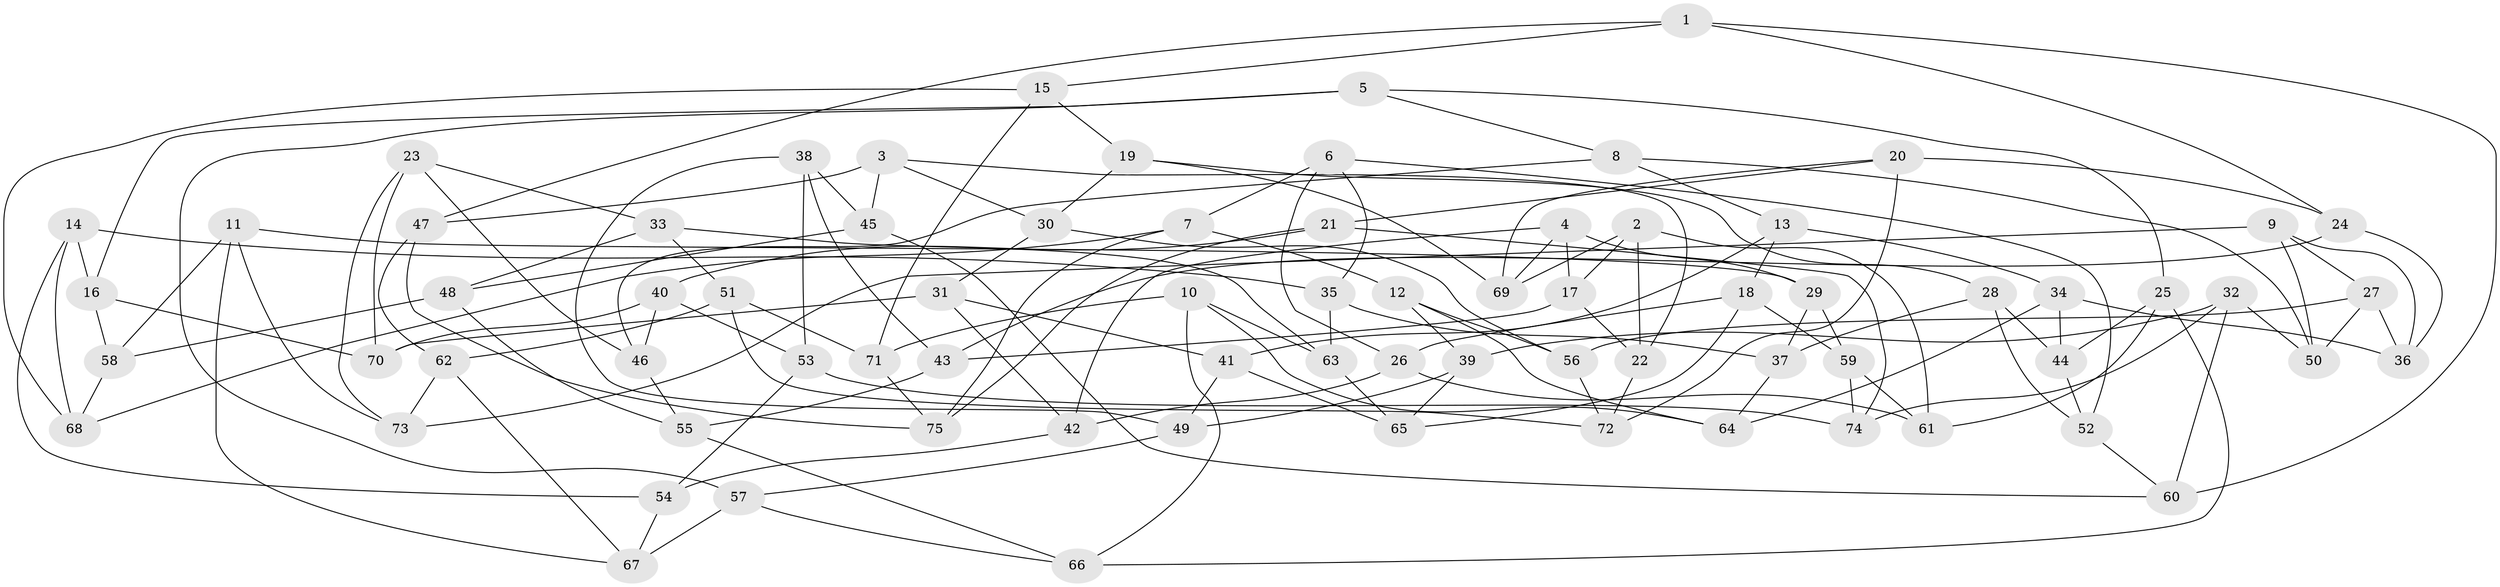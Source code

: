 // coarse degree distribution, {4: 0.2727272727272727, 3: 0.2727272727272727, 7: 0.045454545454545456, 6: 0.13636363636363635, 11: 0.045454545454545456, 5: 0.18181818181818182, 12: 0.045454545454545456}
// Generated by graph-tools (version 1.1) at 2025/01/03/04/25 22:01:59]
// undirected, 75 vertices, 150 edges
graph export_dot {
graph [start="1"]
  node [color=gray90,style=filled];
  1;
  2;
  3;
  4;
  5;
  6;
  7;
  8;
  9;
  10;
  11;
  12;
  13;
  14;
  15;
  16;
  17;
  18;
  19;
  20;
  21;
  22;
  23;
  24;
  25;
  26;
  27;
  28;
  29;
  30;
  31;
  32;
  33;
  34;
  35;
  36;
  37;
  38;
  39;
  40;
  41;
  42;
  43;
  44;
  45;
  46;
  47;
  48;
  49;
  50;
  51;
  52;
  53;
  54;
  55;
  56;
  57;
  58;
  59;
  60;
  61;
  62;
  63;
  64;
  65;
  66;
  67;
  68;
  69;
  70;
  71;
  72;
  73;
  74;
  75;
  1 -- 15;
  1 -- 24;
  1 -- 60;
  1 -- 47;
  2 -- 69;
  2 -- 61;
  2 -- 22;
  2 -- 17;
  3 -- 22;
  3 -- 30;
  3 -- 47;
  3 -- 45;
  4 -- 29;
  4 -- 42;
  4 -- 69;
  4 -- 17;
  5 -- 8;
  5 -- 57;
  5 -- 25;
  5 -- 16;
  6 -- 52;
  6 -- 26;
  6 -- 35;
  6 -- 7;
  7 -- 12;
  7 -- 68;
  7 -- 75;
  8 -- 13;
  8 -- 46;
  8 -- 50;
  9 -- 50;
  9 -- 27;
  9 -- 73;
  9 -- 36;
  10 -- 63;
  10 -- 71;
  10 -- 64;
  10 -- 66;
  11 -- 29;
  11 -- 73;
  11 -- 58;
  11 -- 67;
  12 -- 39;
  12 -- 64;
  12 -- 56;
  13 -- 41;
  13 -- 18;
  13 -- 34;
  14 -- 54;
  14 -- 16;
  14 -- 35;
  14 -- 68;
  15 -- 71;
  15 -- 19;
  15 -- 68;
  16 -- 58;
  16 -- 70;
  17 -- 22;
  17 -- 43;
  18 -- 59;
  18 -- 26;
  18 -- 65;
  19 -- 69;
  19 -- 30;
  19 -- 28;
  20 -- 24;
  20 -- 21;
  20 -- 69;
  20 -- 72;
  21 -- 74;
  21 -- 40;
  21 -- 75;
  22 -- 72;
  23 -- 73;
  23 -- 33;
  23 -- 70;
  23 -- 46;
  24 -- 43;
  24 -- 36;
  25 -- 66;
  25 -- 61;
  25 -- 44;
  26 -- 42;
  26 -- 61;
  27 -- 50;
  27 -- 36;
  27 -- 56;
  28 -- 37;
  28 -- 52;
  28 -- 44;
  29 -- 59;
  29 -- 37;
  30 -- 31;
  30 -- 56;
  31 -- 42;
  31 -- 70;
  31 -- 41;
  32 -- 50;
  32 -- 60;
  32 -- 74;
  32 -- 39;
  33 -- 48;
  33 -- 63;
  33 -- 51;
  34 -- 64;
  34 -- 36;
  34 -- 44;
  35 -- 37;
  35 -- 63;
  37 -- 64;
  38 -- 53;
  38 -- 43;
  38 -- 45;
  38 -- 49;
  39 -- 49;
  39 -- 65;
  40 -- 53;
  40 -- 70;
  40 -- 46;
  41 -- 65;
  41 -- 49;
  42 -- 54;
  43 -- 55;
  44 -- 52;
  45 -- 48;
  45 -- 60;
  46 -- 55;
  47 -- 62;
  47 -- 75;
  48 -- 58;
  48 -- 55;
  49 -- 57;
  51 -- 71;
  51 -- 72;
  51 -- 62;
  52 -- 60;
  53 -- 74;
  53 -- 54;
  54 -- 67;
  55 -- 66;
  56 -- 72;
  57 -- 66;
  57 -- 67;
  58 -- 68;
  59 -- 61;
  59 -- 74;
  62 -- 73;
  62 -- 67;
  63 -- 65;
  71 -- 75;
}
